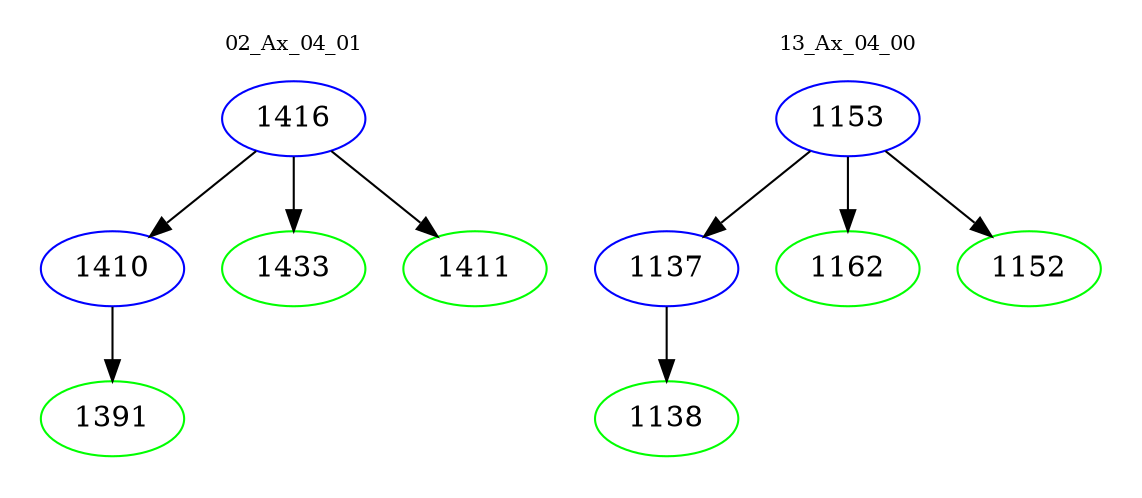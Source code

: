 digraph{
subgraph cluster_0 {
color = white
label = "02_Ax_04_01";
fontsize=10;
T0_1416 [label="1416", color="blue"]
T0_1416 -> T0_1410 [color="black"]
T0_1410 [label="1410", color="blue"]
T0_1410 -> T0_1391 [color="black"]
T0_1391 [label="1391", color="green"]
T0_1416 -> T0_1433 [color="black"]
T0_1433 [label="1433", color="green"]
T0_1416 -> T0_1411 [color="black"]
T0_1411 [label="1411", color="green"]
}
subgraph cluster_1 {
color = white
label = "13_Ax_04_00";
fontsize=10;
T1_1153 [label="1153", color="blue"]
T1_1153 -> T1_1137 [color="black"]
T1_1137 [label="1137", color="blue"]
T1_1137 -> T1_1138 [color="black"]
T1_1138 [label="1138", color="green"]
T1_1153 -> T1_1162 [color="black"]
T1_1162 [label="1162", color="green"]
T1_1153 -> T1_1152 [color="black"]
T1_1152 [label="1152", color="green"]
}
}
